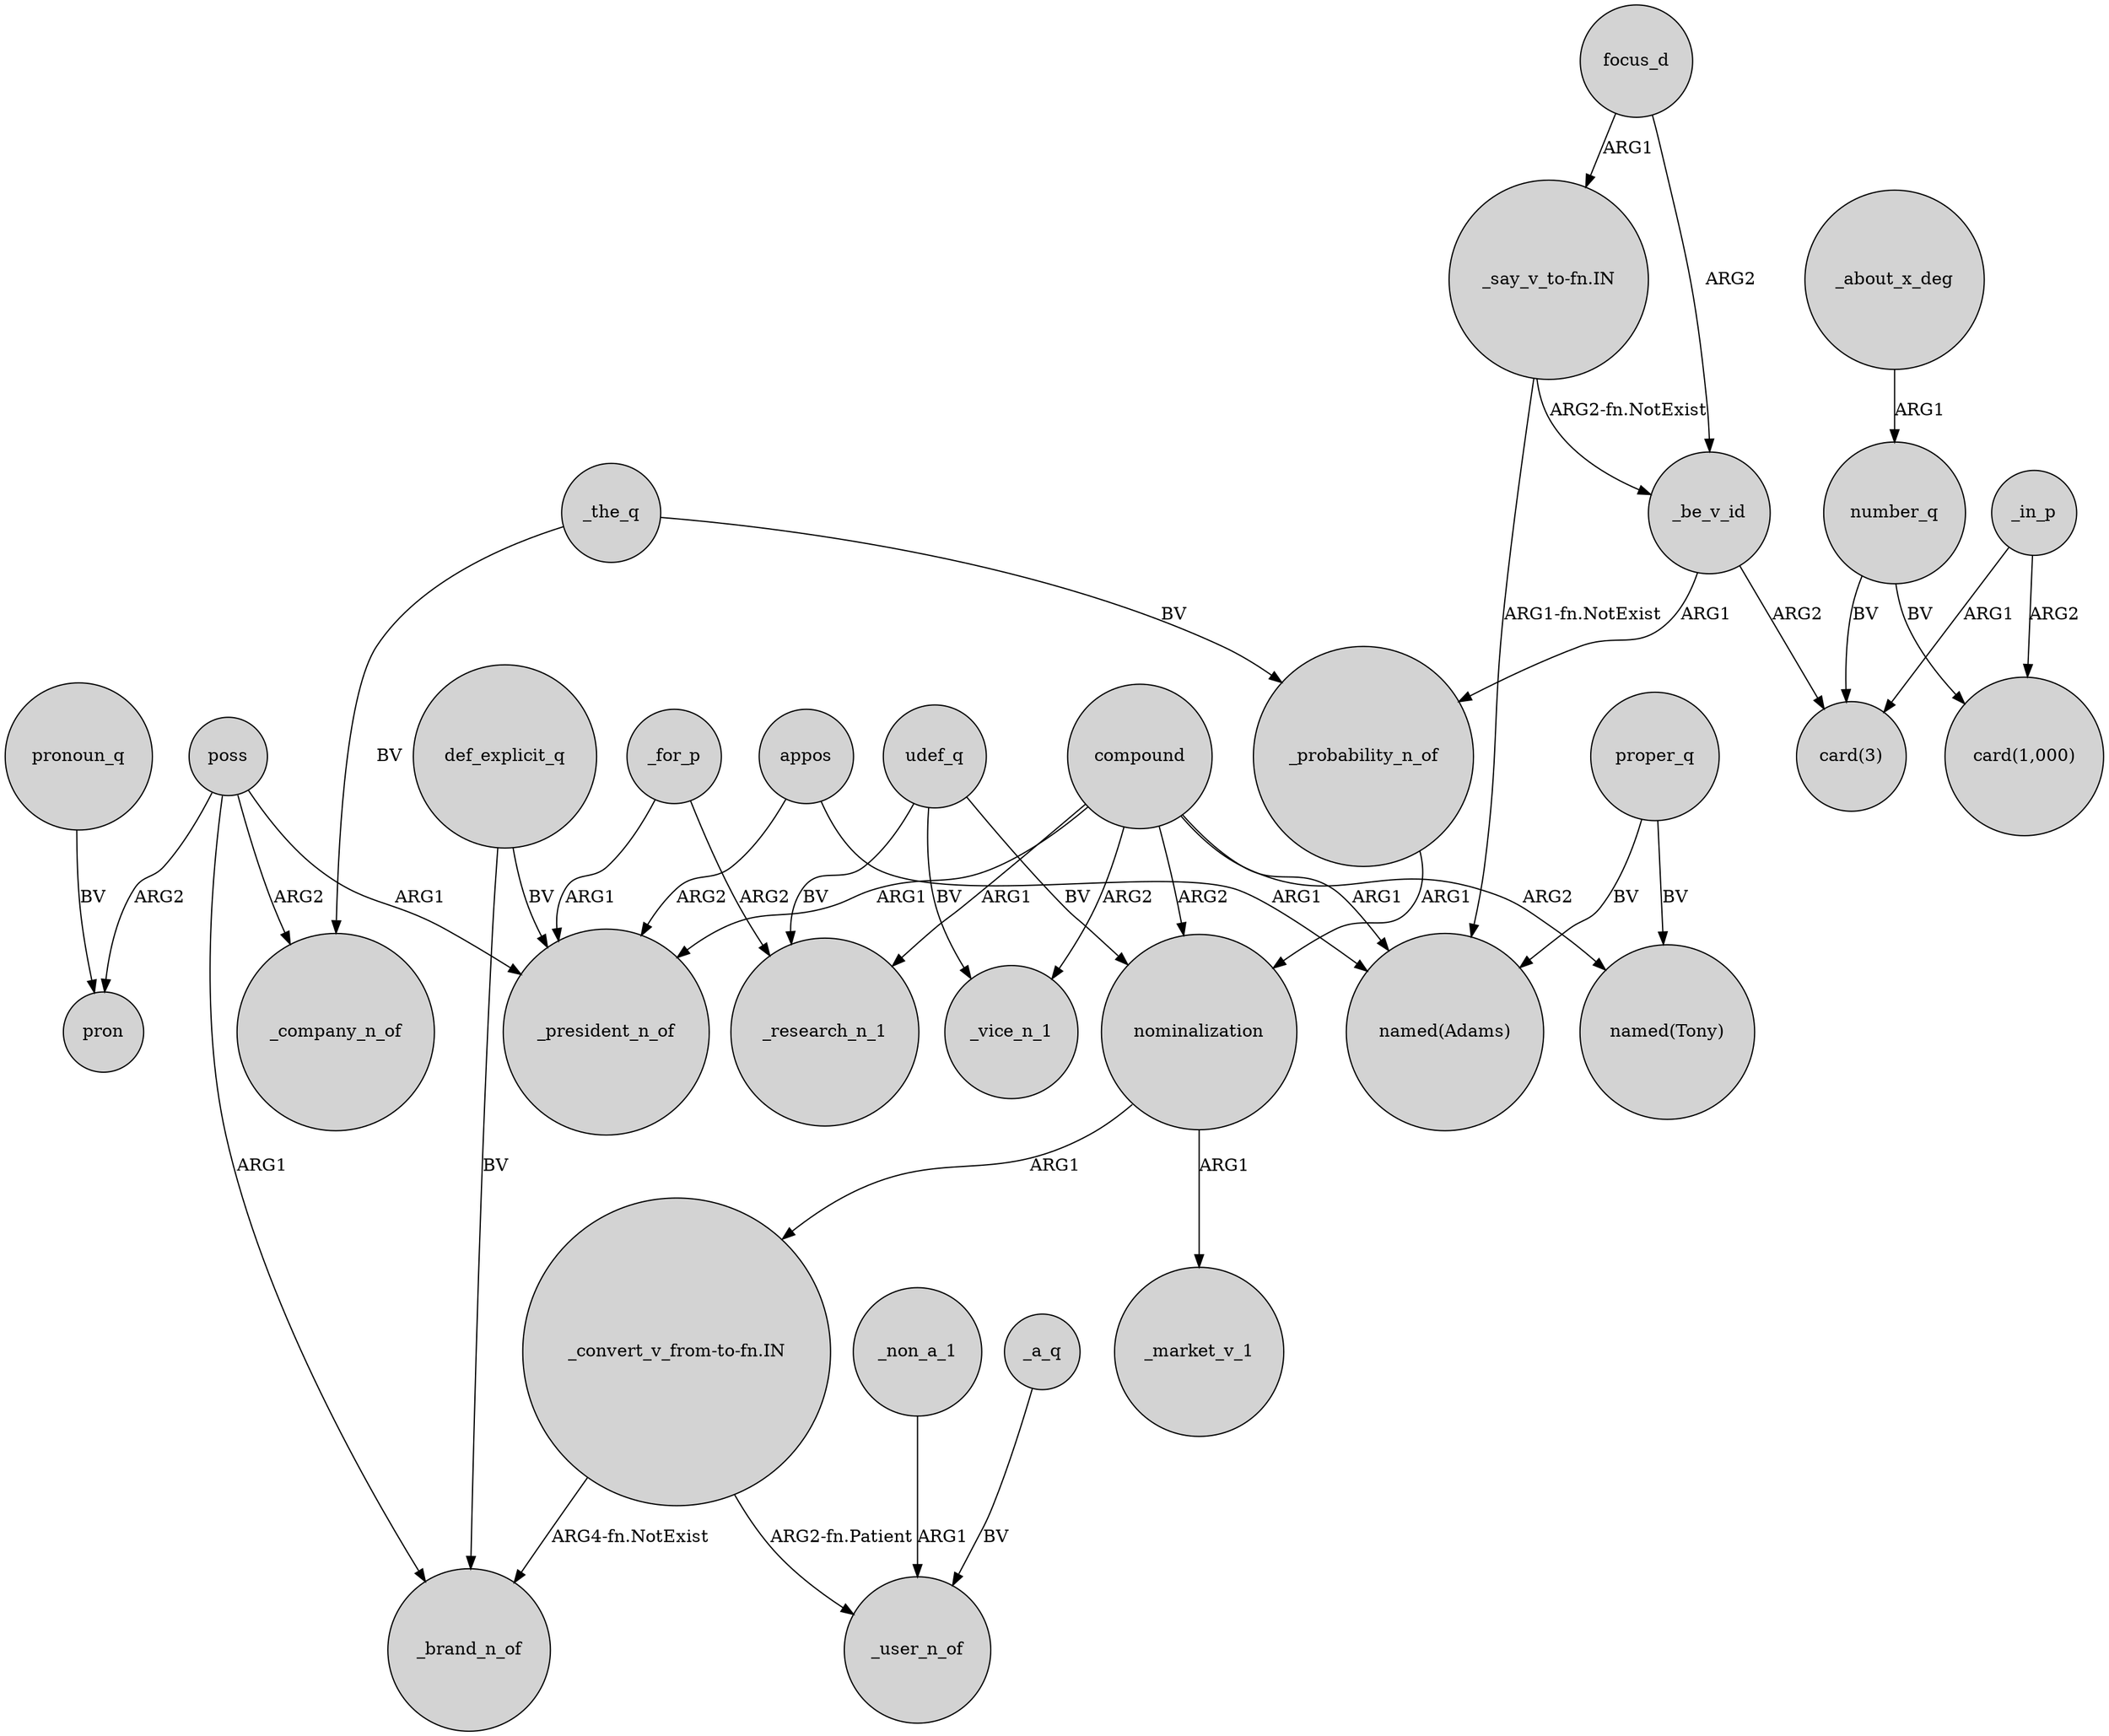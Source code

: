 digraph {
	node [shape=circle style=filled]
	focus_d -> _be_v_id [label=ARG2]
	_be_v_id -> _probability_n_of [label=ARG1]
	compound -> _vice_n_1 [label=ARG2]
	_for_p -> _research_n_1 [label=ARG2]
	proper_q -> "named(Adams)" [label=BV]
	"_convert_v_from-to-fn.IN" -> _brand_n_of [label="ARG4-fn.NotExist"]
	poss -> pron [label=ARG2]
	nominalization -> _market_v_1 [label=ARG1]
	udef_q -> _research_n_1 [label=BV]
	_the_q -> _probability_n_of [label=BV]
	"_say_v_to-fn.IN" -> _be_v_id [label="ARG2-fn.NotExist"]
	compound -> nominalization [label=ARG2]
	compound -> "named(Tony)" [label=ARG2]
	compound -> _research_n_1 [label=ARG1]
	udef_q -> _vice_n_1 [label=BV]
	proper_q -> "named(Tony)" [label=BV]
	_about_x_deg -> number_q [label=ARG1]
	_the_q -> _company_n_of [label=BV]
	poss -> _president_n_of [label=ARG1]
	_non_a_1 -> _user_n_of [label=ARG1]
	appos -> _president_n_of [label=ARG2]
	pronoun_q -> pron [label=BV]
	compound -> "named(Adams)" [label=ARG1]
	number_q -> "card(1,000)" [label=BV]
	compound -> _president_n_of [label=ARG1]
	_probability_n_of -> nominalization [label=ARG1]
	"_convert_v_from-to-fn.IN" -> _user_n_of [label="ARG2-fn.Patient"]
	_a_q -> _user_n_of [label=BV]
	"_say_v_to-fn.IN" -> "named(Adams)" [label="ARG1-fn.NotExist"]
	appos -> "named(Adams)" [label=ARG1]
	def_explicit_q -> _president_n_of [label=BV]
	def_explicit_q -> _brand_n_of [label=BV]
	_in_p -> "card(3)" [label=ARG1]
	udef_q -> nominalization [label=BV]
	_in_p -> "card(1,000)" [label=ARG2]
	poss -> _company_n_of [label=ARG2]
	_for_p -> _president_n_of [label=ARG1]
	number_q -> "card(3)" [label=BV]
	_be_v_id -> "card(3)" [label=ARG2]
	poss -> _brand_n_of [label=ARG1]
	nominalization -> "_convert_v_from-to-fn.IN" [label=ARG1]
	focus_d -> "_say_v_to-fn.IN" [label=ARG1]
}
